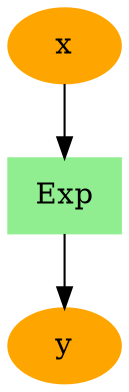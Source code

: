 digraph g{
1 [label="x", color=orange, style=filled]
2 [label="y", color=orange, style=filled]
3 [label="Exp", color=lightgreen, style=filled, shape=box]
1->3
3->2
}